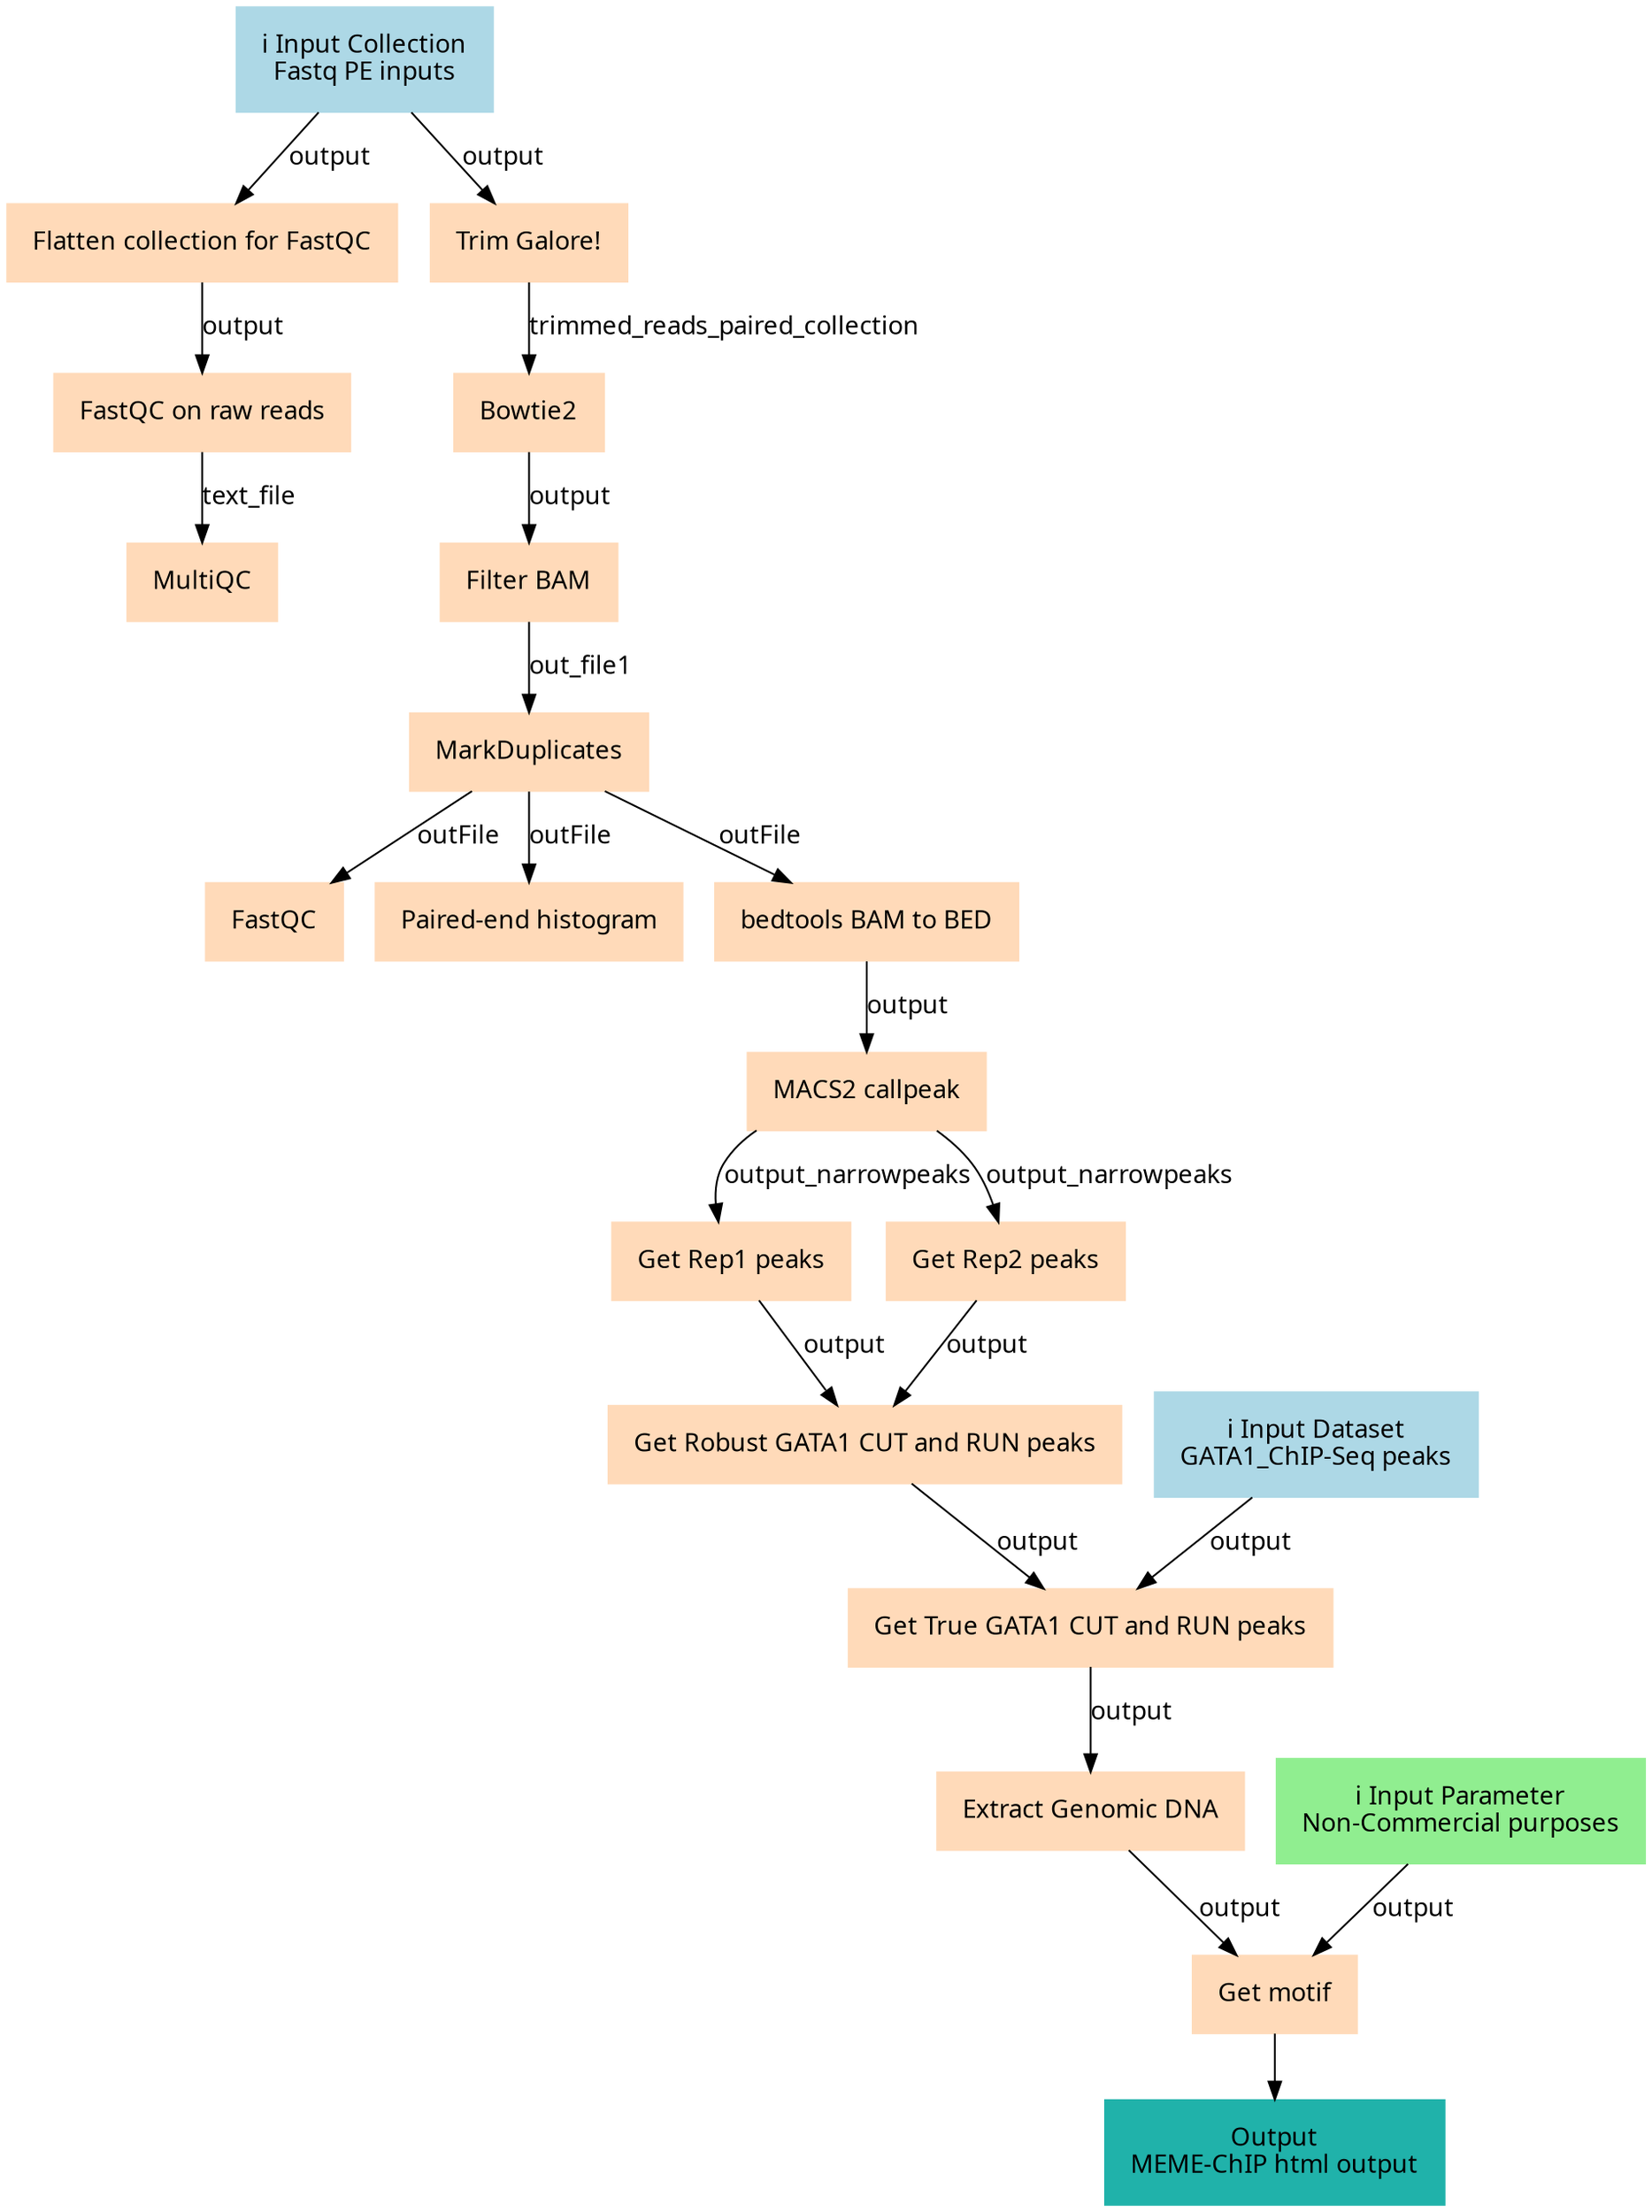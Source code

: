 digraph main {
  node [fontname="Atkinson Hyperlegible", shape=box, color=white,style=filled,color=peachpuff,margin="0.2,0.2"];
  edge [fontname="Atkinson Hyperlegible"];
  0[color=lightblue,label="ℹ️ Input Collection\nFastq PE inputs"]
  1[color=lightblue,label="ℹ️ Input Dataset\nGATA1_ChIP-Seq peaks"]
  2[color=lightgreen,label="ℹ️ Input Parameter\nNon-Commercial purposes"]
  3[label="Flatten collection for FastQC"]
  0 -> 3 [label="output"]
  4[label="Trim Galore!"]
  0 -> 4 [label="output"]
  5[label="FastQC on raw reads"]
  3 -> 5 [label="output"]
  6[label="Bowtie2"]
  4 -> 6 [label="trimmed_reads_paired_collection"]
  7[label="MultiQC"]
  5 -> 7 [label="text_file"]
  8[label="Filter BAM"]
  6 -> 8 [label="output"]
  9[label="MarkDuplicates"]
  8 -> 9 [label="out_file1"]
  10[label="FastQC"]
  9 -> 10 [label="outFile"]
  11[label="Paired-end histogram"]
  9 -> 11 [label="outFile"]
  12[label="bedtools BAM to BED"]
  9 -> 12 [label="outFile"]
  13[label="MACS2 callpeak"]
  12 -> 13 [label="output"]
  14[label="Get Rep1 peaks"]
  13 -> 14 [label="output_narrowpeaks"]
  15[label="Get Rep2 peaks"]
  13 -> 15 [label="output_narrowpeaks"]
  16[label="Get Robust GATA1 CUT and RUN peaks"]
  14 -> 16 [label="output"]
  15 -> 16 [label="output"]
  17[label="Get True GATA1 CUT and RUN peaks"]
  16 -> 17 [label="output"]
  1 -> 17 [label="output"]
  18[label="Extract Genomic DNA"]
  17 -> 18 [label="output"]
  19[label="Get motif"]
  18 -> 19 [label="output"]
  2 -> 19 [label="output"]
  kaf32c4fc332a4a6baf0efd11d31a5bb5[color=lightseagreen,label="Output\nMEME-ChIP html output"]
  19 -> kaf32c4fc332a4a6baf0efd11d31a5bb5
}